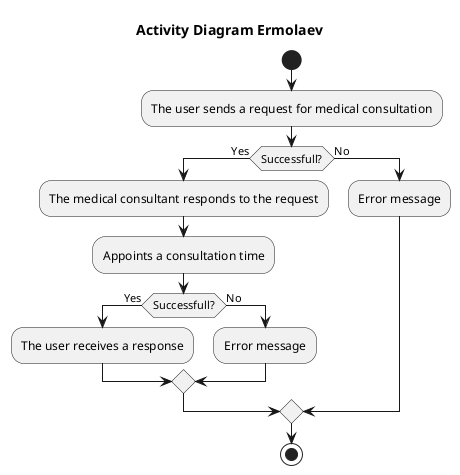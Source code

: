 @startuml
title Activity Diagram Ermolaev

start
:The user sends a request for medical consultation;
if (Successfull?) then (Yes)
  :The medical consultant responds to the request;
  :Appoints a consultation time;
  if (Successfull?) then (Yes)
    :The user receives a response;
  else (No)
    :Error message;
  endif
else (No)
  :Error message;
endif
stop

@enduml
